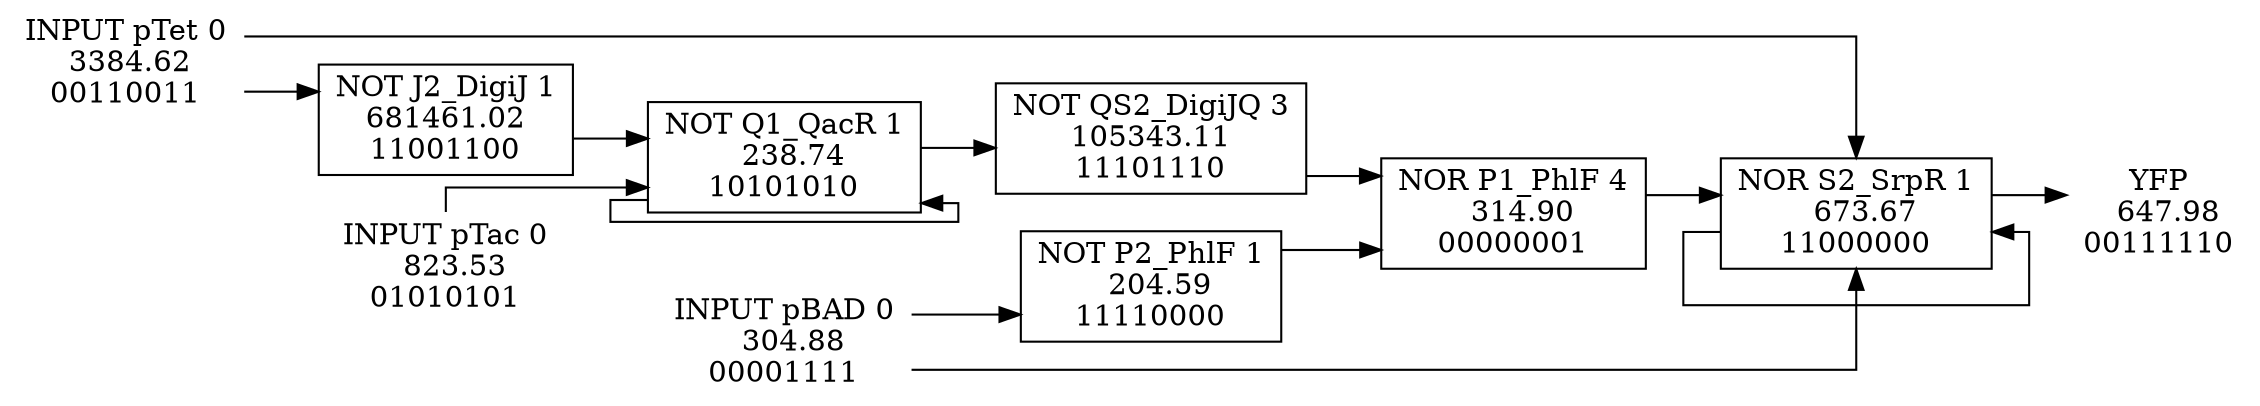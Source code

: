 #GRAPHVIZ_OUTPUT 
digraph{ 
rankdir=LR; 
splines=ortho; 
YFP[shape=none,label="YFP\n  647.98\n00111110"]; 
pTac[shape=none,label="INPUT pTac 0\n  823.53\n01010101"]; 
pTet[shape=none,label="INPUT pTet 0\n 3384.62\n00110011"]; 
pBAD[shape=none,label="INPUT pBAD 0\n  304.88\n00001111"]; 
S2_SrpR[shape=box,style=filled,fillcolor=gray100,label="NOR S2_SrpR 5\n  647.98\n00111110"]; 
P1_PhlF[shape=box,style=filled,fillcolor=gray100,label="NOR P1_PhlF 4\n  314.90\n00000001"]; 
QS2_DigiJQ[shape=box,style=filled,fillcolor=gray100,label="NOT QS2_DigiJQ 3\n105343.11\n11101110"]; 
Q1_QacR[shape=box,style=filled,fillcolor=gray100,label="NOR Q1_QacR 2\n  235.16\n00010001"]; 
Q1_QacR[shape=box,style=filled,fillcolor=gray100,label="NOT Q1_QacR 1\n  238.74\n10101010"]; 
S2_SrpR[shape=box,style=filled,fillcolor=gray100,label="NOR S2_SrpR 1\n  673.67\n11000000"]; 
J2_DigiJ[shape=box,style=filled,fillcolor=gray100,label="NOT J2_DigiJ 1\n681461.02\n11001100"]; 
P2_PhlF[shape=box,style=filled,fillcolor=gray100,label="NOT P2_PhlF 1\n  204.59\n11110000"]; 
S2_SrpR->YFP; 
P1_PhlF->S2_SrpR; 
S2_SrpR->S2_SrpR; 
QS2_DigiJQ->P1_PhlF; 
P2_PhlF->P1_PhlF; 
Q1_QacR->QS2_DigiJQ; 
Q1_QacR->Q1_QacR; 
J2_DigiJ->Q1_QacR; 
pTac->Q1_QacR; 
pTet->S2_SrpR; 
pBAD->S2_SrpR; 
pTet->J2_DigiJ; 
pBAD->P2_PhlF; 
} 
